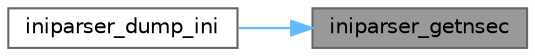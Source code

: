 digraph "iniparser_getnsec"
{
 // LATEX_PDF_SIZE
  bgcolor="transparent";
  edge [fontname=Helvetica,fontsize=10,labelfontname=Helvetica,labelfontsize=10];
  node [fontname=Helvetica,fontsize=10,shape=box,height=0.2,width=0.4];
  rankdir="RL";
  Node1 [label="iniparser_getnsec",height=0.2,width=0.4,color="gray40", fillcolor="grey60", style="filled", fontcolor="black",tooltip="Get number of sections in a dictionary"];
  Node1 -> Node2 [dir="back",color="steelblue1",style="solid"];
  Node2 [label="iniparser_dump_ini",height=0.2,width=0.4,color="grey40", fillcolor="white", style="filled",URL="$iniparser_8c.html#af3d206ad34f6b9eefe394896d68d140c",tooltip="Save a dictionary to a loadable ini file"];
}
